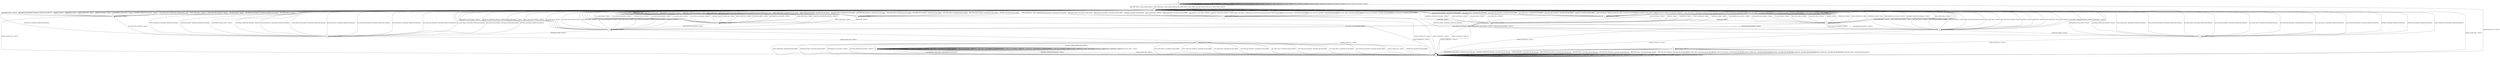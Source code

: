 digraph g {

	s0 [shape="circle" label="s0"];
	s1 [shape="circle" label="s1"];
	s2 [shape="circle" label="s2"];
	s3 [shape="circle" label="s3"];
	s4 [shape="circle" label="s4"];
	s5 [shape="circle" label="s5"];
	s6 [shape="circle" label="s6"];
	s7 [shape="circle" label="s7"];
	s8 [shape="circle" label="s8"];
	s9 [shape="circle" label="s9"];
	s10 [shape="circle" label="s10"];
	s11 [shape="circle" label="s11"];
	s12 [shape="circle" label="s12"];
	s13 [shape="circle" label="s13"];
	s14 [shape="circle" label="s14"];
	s15 [shape="circle" label="s15"];
	s16 [shape="circle" label="s16"];
	s0 -> s1 [label="ECDH_CLIENT_HELLO / HELLO_VERIFY_REQUEST"];
	s0 -> s0 [label="ECDH_CLIENT_KEY_EXCHANGE / TIMEOUT"];
	s0 -> s1 [label="DH_CLIENT_HELLO / HELLO_VERIFY_REQUEST"];
	s0 -> s0 [label="DH_CLIENT_KEY_EXCHANGE / TIMEOUT"];
	s0 -> s1 [label="PSK_CLIENT_HELLO / HELLO_VERIFY_REQUEST"];
	s0 -> s0 [label="PSK_CLIENT_KEY_EXCHANGE / TIMEOUT"];
	s0 -> s1 [label="RSA_CLIENT_HELLO / HELLO_VERIFY_REQUEST"];
	s0 -> s0 [label="RSA_CLIENT_KEY_EXCHANGE / TIMEOUT"];
	s0 -> s3 [label="CHANGE_CIPHER_SPEC / TIMEOUT"];
	s0 -> s0 [label="FINISHED / TIMEOUT"];
	s0 -> s0 [label="APPLICATION / TIMEOUT"];
	s0 -> s0 [label="CERTIFICATE / TIMEOUT"];
	s0 -> s0 [label="EMPTY_CERTIFICATE / TIMEOUT"];
	s0 -> s0 [label="CERTIFICATE_VERIFY / TIMEOUT"];
	s0 -> s0 [label="Alert(WARNING,CLOSE_NOTIFY) / TIMEOUT"];
	s0 -> s0 [label="Alert(FATAL,UNEXPECTED_MESSAGE) / TIMEOUT"];
	s1 -> s7 [label="ECDH_CLIENT_HELLO / SERVER_HELLO,CERTIFICATE,ECDHE_SERVER_KEY_EXCHANGE,CERTIFICATE_REQUEST,SERVER_HELLO_DONE"];
	s1 -> s1 [label="ECDH_CLIENT_KEY_EXCHANGE / TIMEOUT"];
	s1 -> s11 [label="DH_CLIENT_HELLO / SERVER_HELLO,CERTIFICATE,DHE_SERVER_KEY_EXCHANGE,CERTIFICATE_REQUEST,SERVER_HELLO_DONE"];
	s1 -> s1 [label="DH_CLIENT_KEY_EXCHANGE / TIMEOUT"];
	s1 -> s4 [label="PSK_CLIENT_HELLO / SERVER_HELLO,SERVER_HELLO_DONE"];
	s1 -> s1 [label="PSK_CLIENT_KEY_EXCHANGE / TIMEOUT"];
	s1 -> s2 [label="RSA_CLIENT_HELLO / SERVER_HELLO,CERTIFICATE,CERTIFICATE_REQUEST,SERVER_HELLO_DONE"];
	s1 -> s1 [label="RSA_CLIENT_KEY_EXCHANGE / TIMEOUT"];
	s1 -> s3 [label="CHANGE_CIPHER_SPEC / TIMEOUT"];
	s1 -> s1 [label="FINISHED / TIMEOUT"];
	s1 -> s1 [label="APPLICATION / TIMEOUT"];
	s1 -> s1 [label="CERTIFICATE / TIMEOUT"];
	s1 -> s1 [label="EMPTY_CERTIFICATE / TIMEOUT"];
	s1 -> s1 [label="CERTIFICATE_VERIFY / TIMEOUT"];
	s1 -> s1 [label="Alert(WARNING,CLOSE_NOTIFY) / TIMEOUT"];
	s1 -> s1 [label="Alert(FATAL,UNEXPECTED_MESSAGE) / TIMEOUT"];
	s2 -> s1 [label="ECDH_CLIENT_HELLO / Alert(FATAL,DECODE_ERROR)"];
	s2 -> s1 [label="ECDH_CLIENT_KEY_EXCHANGE / Alert(FATAL,DECODE_ERROR)"];
	s2 -> s1 [label="DH_CLIENT_HELLO / Alert(FATAL,DECODE_ERROR)"];
	s2 -> s1 [label="DH_CLIENT_KEY_EXCHANGE / Alert(FATAL,DECODE_ERROR)"];
	s2 -> s1 [label="PSK_CLIENT_HELLO / Alert(FATAL,DECODE_ERROR)"];
	s2 -> s1 [label="PSK_CLIENT_KEY_EXCHANGE / Alert(FATAL,DECODE_ERROR)"];
	s2 -> s1 [label="RSA_CLIENT_HELLO / Alert(FATAL,DECODE_ERROR)"];
	s2 -> s1 [label="RSA_CLIENT_KEY_EXCHANGE / Alert(FATAL,DECODE_ERROR)"];
	s2 -> s3 [label="CHANGE_CIPHER_SPEC / TIMEOUT"];
	s2 -> s1 [label="FINISHED / Alert(FATAL,DECODE_ERROR)"];
	s2 -> s2 [label="APPLICATION / TIMEOUT"];
	s2 -> s6 [label="CERTIFICATE / TIMEOUT"];
	s2 -> s1 [label="EMPTY_CERTIFICATE / TIMEOUT"];
	s2 -> s1 [label="CERTIFICATE_VERIFY / Alert(FATAL,DECODE_ERROR)"];
	s2 -> s1 [label="Alert(WARNING,CLOSE_NOTIFY) / TIMEOUT"];
	s2 -> s1 [label="Alert(FATAL,UNEXPECTED_MESSAGE) / TIMEOUT"];
	s3 -> s3 [label="ECDH_CLIENT_HELLO / TIMEOUT"];
	s3 -> s3 [label="ECDH_CLIENT_KEY_EXCHANGE / TIMEOUT"];
	s3 -> s3 [label="DH_CLIENT_HELLO / TIMEOUT"];
	s3 -> s3 [label="DH_CLIENT_KEY_EXCHANGE / TIMEOUT"];
	s3 -> s3 [label="PSK_CLIENT_HELLO / TIMEOUT"];
	s3 -> s3 [label="PSK_CLIENT_KEY_EXCHANGE / TIMEOUT"];
	s3 -> s3 [label="RSA_CLIENT_HELLO / TIMEOUT"];
	s3 -> s3 [label="RSA_CLIENT_KEY_EXCHANGE / TIMEOUT"];
	s3 -> s3 [label="CHANGE_CIPHER_SPEC / TIMEOUT"];
	s3 -> s3 [label="FINISHED / TIMEOUT"];
	s3 -> s3 [label="APPLICATION / TIMEOUT"];
	s3 -> s3 [label="CERTIFICATE / TIMEOUT"];
	s3 -> s3 [label="EMPTY_CERTIFICATE / TIMEOUT"];
	s3 -> s3 [label="CERTIFICATE_VERIFY / TIMEOUT"];
	s3 -> s3 [label="Alert(WARNING,CLOSE_NOTIFY) / TIMEOUT"];
	s3 -> s3 [label="Alert(FATAL,UNEXPECTED_MESSAGE) / TIMEOUT"];
	s4 -> s1 [label="ECDH_CLIENT_HELLO / TIMEOUT"];
	s4 -> s1 [label="ECDH_CLIENT_KEY_EXCHANGE / TIMEOUT"];
	s4 -> s1 [label="DH_CLIENT_HELLO / TIMEOUT"];
	s4 -> s1 [label="DH_CLIENT_KEY_EXCHANGE / Alert(FATAL,UNKNOWN_PSK_IDENTITY)"];
	s4 -> s1 [label="PSK_CLIENT_HELLO / TIMEOUT"];
	s4 -> s5 [label="PSK_CLIENT_KEY_EXCHANGE / TIMEOUT"];
	s4 -> s1 [label="RSA_CLIENT_HELLO / TIMEOUT"];
	s4 -> s1 [label="RSA_CLIENT_KEY_EXCHANGE / Alert(FATAL,UNKNOWN_PSK_IDENTITY)"];
	s4 -> s3 [label="CHANGE_CIPHER_SPEC / TIMEOUT"];
	s4 -> s1 [label="FINISHED / TIMEOUT"];
	s4 -> s4 [label="APPLICATION / TIMEOUT"];
	s4 -> s1 [label="CERTIFICATE / TIMEOUT"];
	s4 -> s1 [label="EMPTY_CERTIFICATE / TIMEOUT"];
	s4 -> s1 [label="CERTIFICATE_VERIFY / TIMEOUT"];
	s4 -> s1 [label="Alert(WARNING,CLOSE_NOTIFY) / TIMEOUT"];
	s4 -> s1 [label="Alert(FATAL,UNEXPECTED_MESSAGE) / TIMEOUT"];
	s5 -> s1 [label="ECDH_CLIENT_HELLO / Alert(FATAL,UNEXPECTED_MESSAGE)"];
	s5 -> s1 [label="ECDH_CLIENT_KEY_EXCHANGE / Alert(FATAL,UNEXPECTED_MESSAGE)"];
	s5 -> s1 [label="DH_CLIENT_HELLO / Alert(FATAL,UNEXPECTED_MESSAGE)"];
	s5 -> s1 [label="DH_CLIENT_KEY_EXCHANGE / Alert(FATAL,UNEXPECTED_MESSAGE)"];
	s5 -> s1 [label="PSK_CLIENT_HELLO / Alert(FATAL,UNEXPECTED_MESSAGE)"];
	s5 -> s1 [label="PSK_CLIENT_KEY_EXCHANGE / Alert(FATAL,UNEXPECTED_MESSAGE)"];
	s5 -> s1 [label="RSA_CLIENT_HELLO / Alert(FATAL,UNEXPECTED_MESSAGE)"];
	s5 -> s1 [label="RSA_CLIENT_KEY_EXCHANGE / Alert(FATAL,UNEXPECTED_MESSAGE)"];
	s5 -> s9 [label="CHANGE_CIPHER_SPEC / TIMEOUT"];
	s5 -> s1 [label="FINISHED / Alert(FATAL,UNEXPECTED_MESSAGE)"];
	s5 -> s5 [label="APPLICATION / TIMEOUT"];
	s5 -> s1 [label="CERTIFICATE / Alert(FATAL,UNEXPECTED_MESSAGE)"];
	s5 -> s1 [label="EMPTY_CERTIFICATE / Alert(FATAL,UNEXPECTED_MESSAGE)"];
	s5 -> s1 [label="CERTIFICATE_VERIFY / Alert(FATAL,UNEXPECTED_MESSAGE)"];
	s5 -> s1 [label="Alert(WARNING,CLOSE_NOTIFY) / TIMEOUT"];
	s5 -> s1 [label="Alert(FATAL,UNEXPECTED_MESSAGE) / TIMEOUT"];
	s6 -> s1 [label="ECDH_CLIENT_HELLO / TIMEOUT"];
	s6 -> s14 [label="ECDH_CLIENT_KEY_EXCHANGE / TIMEOUT"];
	s6 -> s1 [label="DH_CLIENT_HELLO / TIMEOUT"];
	s6 -> s14 [label="DH_CLIENT_KEY_EXCHANGE / TIMEOUT"];
	s6 -> s1 [label="PSK_CLIENT_HELLO / TIMEOUT"];
	s6 -> s14 [label="PSK_CLIENT_KEY_EXCHANGE / TIMEOUT"];
	s6 -> s1 [label="RSA_CLIENT_HELLO / TIMEOUT"];
	s6 -> s13 [label="RSA_CLIENT_KEY_EXCHANGE / TIMEOUT"];
	s6 -> s3 [label="CHANGE_CIPHER_SPEC / TIMEOUT"];
	s6 -> s1 [label="FINISHED / TIMEOUT"];
	s6 -> s6 [label="APPLICATION / TIMEOUT"];
	s6 -> s1 [label="CERTIFICATE / TIMEOUT"];
	s6 -> s1 [label="EMPTY_CERTIFICATE / TIMEOUT"];
	s6 -> s1 [label="CERTIFICATE_VERIFY / TIMEOUT"];
	s6 -> s1 [label="Alert(WARNING,CLOSE_NOTIFY) / TIMEOUT"];
	s6 -> s1 [label="Alert(FATAL,UNEXPECTED_MESSAGE) / TIMEOUT"];
	s7 -> s1 [label="ECDH_CLIENT_HELLO / Alert(FATAL,DECODE_ERROR)"];
	s7 -> s1 [label="ECDH_CLIENT_KEY_EXCHANGE / Alert(FATAL,DECODE_ERROR)"];
	s7 -> s1 [label="DH_CLIENT_HELLO / Alert(FATAL,DECODE_ERROR)"];
	s7 -> s1 [label="DH_CLIENT_KEY_EXCHANGE / Alert(FATAL,DECODE_ERROR)"];
	s7 -> s1 [label="PSK_CLIENT_HELLO / Alert(FATAL,DECODE_ERROR)"];
	s7 -> s1 [label="PSK_CLIENT_KEY_EXCHANGE / Alert(FATAL,DECODE_ERROR)"];
	s7 -> s1 [label="RSA_CLIENT_HELLO / Alert(FATAL,DECODE_ERROR)"];
	s7 -> s1 [label="RSA_CLIENT_KEY_EXCHANGE / Alert(FATAL,DECODE_ERROR)"];
	s7 -> s3 [label="CHANGE_CIPHER_SPEC / TIMEOUT"];
	s7 -> s1 [label="FINISHED / Alert(FATAL,DECODE_ERROR)"];
	s7 -> s7 [label="APPLICATION / TIMEOUT"];
	s7 -> s8 [label="CERTIFICATE / TIMEOUT"];
	s7 -> s1 [label="EMPTY_CERTIFICATE / TIMEOUT"];
	s7 -> s1 [label="CERTIFICATE_VERIFY / Alert(FATAL,DECODE_ERROR)"];
	s7 -> s1 [label="Alert(WARNING,CLOSE_NOTIFY) / TIMEOUT"];
	s7 -> s1 [label="Alert(FATAL,UNEXPECTED_MESSAGE) / TIMEOUT"];
	s8 -> s1 [label="ECDH_CLIENT_HELLO / TIMEOUT"];
	s8 -> s13 [label="ECDH_CLIENT_KEY_EXCHANGE / TIMEOUT"];
	s8 -> s1 [label="DH_CLIENT_HELLO / TIMEOUT"];
	s8 -> s1 [label="DH_CLIENT_KEY_EXCHANGE / TIMEOUT"];
	s8 -> s1 [label="PSK_CLIENT_HELLO / TIMEOUT"];
	s8 -> s1 [label="PSK_CLIENT_KEY_EXCHANGE / TIMEOUT"];
	s8 -> s1 [label="RSA_CLIENT_HELLO / TIMEOUT"];
	s8 -> s1 [label="RSA_CLIENT_KEY_EXCHANGE / TIMEOUT"];
	s8 -> s3 [label="CHANGE_CIPHER_SPEC / TIMEOUT"];
	s8 -> s1 [label="FINISHED / TIMEOUT"];
	s8 -> s8 [label="APPLICATION / TIMEOUT"];
	s8 -> s1 [label="CERTIFICATE / TIMEOUT"];
	s8 -> s1 [label="EMPTY_CERTIFICATE / TIMEOUT"];
	s8 -> s1 [label="CERTIFICATE_VERIFY / TIMEOUT"];
	s8 -> s1 [label="Alert(WARNING,CLOSE_NOTIFY) / TIMEOUT"];
	s8 -> s1 [label="Alert(FATAL,UNEXPECTED_MESSAGE) / TIMEOUT"];
	s9 -> s3 [label="ECDH_CLIENT_HELLO / Alert(FATAL,DECODE_ERROR)"];
	s9 -> s3 [label="ECDH_CLIENT_KEY_EXCHANGE / Alert(FATAL,DECODE_ERROR)"];
	s9 -> s3 [label="DH_CLIENT_HELLO / Alert(FATAL,DECODE_ERROR)"];
	s9 -> s3 [label="DH_CLIENT_KEY_EXCHANGE / Alert(FATAL,DECODE_ERROR)"];
	s9 -> s3 [label="PSK_CLIENT_HELLO / Alert(FATAL,DECODE_ERROR)"];
	s9 -> s3 [label="PSK_CLIENT_KEY_EXCHANGE / Alert(FATAL,DECODE_ERROR)"];
	s9 -> s3 [label="RSA_CLIENT_HELLO / Alert(FATAL,DECODE_ERROR)"];
	s9 -> s3 [label="RSA_CLIENT_KEY_EXCHANGE / Alert(FATAL,DECODE_ERROR)"];
	s9 -> s3 [label="CHANGE_CIPHER_SPEC / TIMEOUT"];
	s9 -> s10 [label="FINISHED / CHANGE_CIPHER_SPEC,FINISHED"];
	s9 -> s9 [label="APPLICATION / TIMEOUT"];
	s9 -> s3 [label="CERTIFICATE / Alert(FATAL,DECODE_ERROR)"];
	s9 -> s3 [label="EMPTY_CERTIFICATE / Alert(FATAL,DECODE_ERROR)"];
	s9 -> s3 [label="CERTIFICATE_VERIFY / Alert(FATAL,DECODE_ERROR)"];
	s9 -> s3 [label="Alert(WARNING,CLOSE_NOTIFY) / TIMEOUT"];
	s9 -> s3 [label="Alert(FATAL,UNEXPECTED_MESSAGE) / TIMEOUT"];
	s10 -> s10 [label="ECDH_CLIENT_HELLO / Alert(WARNING,NO_RENEGOTIATION)"];
	s10 -> s10 [label="ECDH_CLIENT_KEY_EXCHANGE / TIMEOUT"];
	s10 -> s10 [label="DH_CLIENT_HELLO / Alert(WARNING,NO_RENEGOTIATION)"];
	s10 -> s10 [label="DH_CLIENT_KEY_EXCHANGE / TIMEOUT"];
	s10 -> s10 [label="PSK_CLIENT_HELLO / Alert(WARNING,NO_RENEGOTIATION)"];
	s10 -> s10 [label="PSK_CLIENT_KEY_EXCHANGE / TIMEOUT"];
	s10 -> s10 [label="RSA_CLIENT_HELLO / Alert(WARNING,NO_RENEGOTIATION)"];
	s10 -> s10 [label="RSA_CLIENT_KEY_EXCHANGE / TIMEOUT"];
	s10 -> s3 [label="CHANGE_CIPHER_SPEC / TIMEOUT"];
	s10 -> s10 [label="FINISHED / TIMEOUT"];
	s10 -> s10 [label="APPLICATION / APPLICATION"];
	s10 -> s10 [label="CERTIFICATE / TIMEOUT"];
	s10 -> s10 [label="EMPTY_CERTIFICATE / TIMEOUT"];
	s10 -> s10 [label="CERTIFICATE_VERIFY / TIMEOUT"];
	s10 -> s3 [label="Alert(WARNING,CLOSE_NOTIFY) / Alert(WARNING,CLOSE_NOTIFY)"];
	s10 -> s3 [label="Alert(FATAL,UNEXPECTED_MESSAGE) / TIMEOUT"];
	s11 -> s1 [label="ECDH_CLIENT_HELLO / Alert(FATAL,DECODE_ERROR)"];
	s11 -> s1 [label="ECDH_CLIENT_KEY_EXCHANGE / Alert(FATAL,DECODE_ERROR)"];
	s11 -> s1 [label="DH_CLIENT_HELLO / Alert(FATAL,DECODE_ERROR)"];
	s11 -> s1 [label="DH_CLIENT_KEY_EXCHANGE / Alert(FATAL,DECODE_ERROR)"];
	s11 -> s1 [label="PSK_CLIENT_HELLO / Alert(FATAL,DECODE_ERROR)"];
	s11 -> s1 [label="PSK_CLIENT_KEY_EXCHANGE / Alert(FATAL,DECODE_ERROR)"];
	s11 -> s1 [label="RSA_CLIENT_HELLO / Alert(FATAL,DECODE_ERROR)"];
	s11 -> s1 [label="RSA_CLIENT_KEY_EXCHANGE / Alert(FATAL,DECODE_ERROR)"];
	s11 -> s3 [label="CHANGE_CIPHER_SPEC / TIMEOUT"];
	s11 -> s1 [label="FINISHED / Alert(FATAL,DECODE_ERROR)"];
	s11 -> s11 [label="APPLICATION / TIMEOUT"];
	s11 -> s12 [label="CERTIFICATE / TIMEOUT"];
	s11 -> s1 [label="EMPTY_CERTIFICATE / TIMEOUT"];
	s11 -> s1 [label="CERTIFICATE_VERIFY / Alert(FATAL,DECODE_ERROR)"];
	s11 -> s1 [label="Alert(WARNING,CLOSE_NOTIFY) / TIMEOUT"];
	s11 -> s1 [label="Alert(FATAL,UNEXPECTED_MESSAGE) / TIMEOUT"];
	s12 -> s1 [label="ECDH_CLIENT_HELLO / TIMEOUT"];
	s12 -> s1 [label="ECDH_CLIENT_KEY_EXCHANGE / TIMEOUT"];
	s12 -> s1 [label="DH_CLIENT_HELLO / TIMEOUT"];
	s12 -> s13 [label="DH_CLIENT_KEY_EXCHANGE / TIMEOUT"];
	s12 -> s1 [label="PSK_CLIENT_HELLO / TIMEOUT"];
	s12 -> s14 [label="PSK_CLIENT_KEY_EXCHANGE / TIMEOUT"];
	s12 -> s1 [label="RSA_CLIENT_HELLO / TIMEOUT"];
	s12 -> s14 [label="RSA_CLIENT_KEY_EXCHANGE / TIMEOUT"];
	s12 -> s3 [label="CHANGE_CIPHER_SPEC / TIMEOUT"];
	s12 -> s1 [label="FINISHED / TIMEOUT"];
	s12 -> s12 [label="APPLICATION / TIMEOUT"];
	s12 -> s1 [label="CERTIFICATE / TIMEOUT"];
	s12 -> s1 [label="EMPTY_CERTIFICATE / TIMEOUT"];
	s12 -> s1 [label="CERTIFICATE_VERIFY / TIMEOUT"];
	s12 -> s1 [label="Alert(WARNING,CLOSE_NOTIFY) / TIMEOUT"];
	s12 -> s1 [label="Alert(FATAL,UNEXPECTED_MESSAGE) / TIMEOUT"];
	s13 -> s1 [label="ECDH_CLIENT_HELLO / TIMEOUT"];
	s13 -> s1 [label="ECDH_CLIENT_KEY_EXCHANGE / TIMEOUT"];
	s13 -> s1 [label="DH_CLIENT_HELLO / TIMEOUT"];
	s13 -> s1 [label="DH_CLIENT_KEY_EXCHANGE / TIMEOUT"];
	s13 -> s1 [label="PSK_CLIENT_HELLO / TIMEOUT"];
	s13 -> s1 [label="PSK_CLIENT_KEY_EXCHANGE / TIMEOUT"];
	s13 -> s1 [label="RSA_CLIENT_HELLO / TIMEOUT"];
	s13 -> s1 [label="RSA_CLIENT_KEY_EXCHANGE / TIMEOUT"];
	s13 -> s3 [label="CHANGE_CIPHER_SPEC / TIMEOUT"];
	s13 -> s1 [label="FINISHED / TIMEOUT"];
	s13 -> s13 [label="APPLICATION / TIMEOUT"];
	s13 -> s1 [label="CERTIFICATE / TIMEOUT"];
	s13 -> s1 [label="EMPTY_CERTIFICATE / TIMEOUT"];
	s13 -> s5 [label="CERTIFICATE_VERIFY / TIMEOUT"];
	s13 -> s1 [label="Alert(WARNING,CLOSE_NOTIFY) / TIMEOUT"];
	s13 -> s1 [label="Alert(FATAL,UNEXPECTED_MESSAGE) / TIMEOUT"];
	s14 -> s1 [label="ECDH_CLIENT_HELLO / TIMEOUT"];
	s14 -> s1 [label="ECDH_CLIENT_KEY_EXCHANGE / TIMEOUT"];
	s14 -> s1 [label="DH_CLIENT_HELLO / TIMEOUT"];
	s14 -> s1 [label="DH_CLIENT_KEY_EXCHANGE / TIMEOUT"];
	s14 -> s1 [label="PSK_CLIENT_HELLO / TIMEOUT"];
	s14 -> s1 [label="PSK_CLIENT_KEY_EXCHANGE / TIMEOUT"];
	s14 -> s1 [label="RSA_CLIENT_HELLO / TIMEOUT"];
	s14 -> s1 [label="RSA_CLIENT_KEY_EXCHANGE / TIMEOUT"];
	s14 -> s3 [label="CHANGE_CIPHER_SPEC / TIMEOUT"];
	s14 -> s1 [label="FINISHED / TIMEOUT"];
	s14 -> s14 [label="APPLICATION / TIMEOUT"];
	s14 -> s1 [label="CERTIFICATE / TIMEOUT"];
	s14 -> s1 [label="EMPTY_CERTIFICATE / TIMEOUT"];
	s14 -> s15 [label="CERTIFICATE_VERIFY / TIMEOUT"];
	s14 -> s1 [label="Alert(WARNING,CLOSE_NOTIFY) / TIMEOUT"];
	s14 -> s1 [label="Alert(FATAL,UNEXPECTED_MESSAGE) / TIMEOUT"];
	s15 -> s1 [label="ECDH_CLIENT_HELLO / Alert(FATAL,UNEXPECTED_MESSAGE)"];
	s15 -> s1 [label="ECDH_CLIENT_KEY_EXCHANGE / Alert(FATAL,UNEXPECTED_MESSAGE)"];
	s15 -> s1 [label="DH_CLIENT_HELLO / Alert(FATAL,UNEXPECTED_MESSAGE)"];
	s15 -> s1 [label="DH_CLIENT_KEY_EXCHANGE / Alert(FATAL,UNEXPECTED_MESSAGE)"];
	s15 -> s1 [label="PSK_CLIENT_HELLO / Alert(FATAL,UNEXPECTED_MESSAGE)"];
	s15 -> s1 [label="PSK_CLIENT_KEY_EXCHANGE / Alert(FATAL,UNEXPECTED_MESSAGE)"];
	s15 -> s1 [label="RSA_CLIENT_HELLO / Alert(FATAL,UNEXPECTED_MESSAGE)"];
	s15 -> s1 [label="RSA_CLIENT_KEY_EXCHANGE / Alert(FATAL,UNEXPECTED_MESSAGE)"];
	s15 -> s16 [label="CHANGE_CIPHER_SPEC / TIMEOUT"];
	s15 -> s1 [label="FINISHED / Alert(FATAL,UNEXPECTED_MESSAGE)"];
	s15 -> s15 [label="APPLICATION / TIMEOUT"];
	s15 -> s1 [label="CERTIFICATE / Alert(FATAL,UNEXPECTED_MESSAGE)"];
	s15 -> s1 [label="EMPTY_CERTIFICATE / Alert(FATAL,UNEXPECTED_MESSAGE)"];
	s15 -> s1 [label="CERTIFICATE_VERIFY / Alert(FATAL,UNEXPECTED_MESSAGE)"];
	s15 -> s1 [label="Alert(WARNING,CLOSE_NOTIFY) / TIMEOUT"];
	s15 -> s1 [label="Alert(FATAL,UNEXPECTED_MESSAGE) / TIMEOUT"];
	s16 -> s3 [label="ECDH_CLIENT_HELLO / Alert(FATAL,BAD_RECORD_MAC)"];
	s16 -> s3 [label="ECDH_CLIENT_KEY_EXCHANGE / Alert(FATAL,BAD_RECORD_MAC)"];
	s16 -> s3 [label="DH_CLIENT_HELLO / Alert(FATAL,BAD_RECORD_MAC)"];
	s16 -> s3 [label="DH_CLIENT_KEY_EXCHANGE / Alert(FATAL,BAD_RECORD_MAC)"];
	s16 -> s3 [label="PSK_CLIENT_HELLO / Alert(FATAL,BAD_RECORD_MAC)"];
	s16 -> s3 [label="PSK_CLIENT_KEY_EXCHANGE / Alert(FATAL,BAD_RECORD_MAC)"];
	s16 -> s3 [label="RSA_CLIENT_HELLO / Alert(FATAL,BAD_RECORD_MAC)"];
	s16 -> s3 [label="RSA_CLIENT_KEY_EXCHANGE / Alert(FATAL,BAD_RECORD_MAC)"];
	s16 -> s3 [label="CHANGE_CIPHER_SPEC / Alert(FATAL,BAD_RECORD_MAC)"];
	s16 -> s3 [label="FINISHED / Alert(FATAL,BAD_RECORD_MAC)"];
	s16 -> s16 [label="APPLICATION / TIMEOUT"];
	s16 -> s3 [label="CERTIFICATE / Alert(FATAL,BAD_RECORD_MAC)"];
	s16 -> s3 [label="EMPTY_CERTIFICATE / Alert(FATAL,BAD_RECORD_MAC)"];
	s16 -> s3 [label="CERTIFICATE_VERIFY / Alert(FATAL,BAD_RECORD_MAC)"];
	s16 -> s3 [label="Alert(WARNING,CLOSE_NOTIFY) / Alert(FATAL,BAD_RECORD_MAC)"];
	s16 -> s3 [label="Alert(FATAL,UNEXPECTED_MESSAGE) / Alert(FATAL,BAD_RECORD_MAC)"];

__start0 [label="" shape="none" width="0" height="0"];
__start0 -> s0;

}
